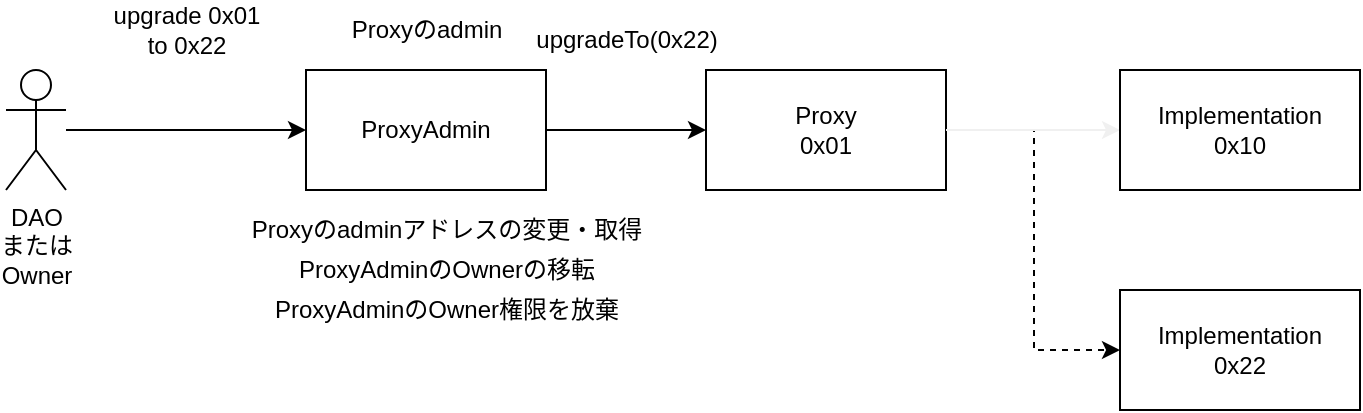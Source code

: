 <mxfile>
    <diagram id="r8Fixv-Ug6vnO-eu2dkh" name="ページ1">
        <mxGraphModel dx="488" dy="447" grid="1" gridSize="10" guides="1" tooltips="1" connect="1" arrows="1" fold="1" page="1" pageScale="1" pageWidth="827" pageHeight="1169" math="0" shadow="0">
            <root>
                <mxCell id="0"/>
                <mxCell id="1" parent="0"/>
                <mxCell id="10" value="" style="edgeStyle=orthogonalEdgeStyle;rounded=0;orthogonalLoop=1;jettySize=auto;html=1;entryX=0;entryY=0.5;entryDx=0;entryDy=0;" parent="1" source="2" target="13" edge="1">
                    <mxGeometry relative="1" as="geometry">
                        <mxPoint x="280" y="110" as="targetPoint"/>
                    </mxGeometry>
                </mxCell>
                <mxCell id="2" value="DAO&lt;br&gt;または&lt;br&gt;Owner&lt;br&gt;" style="shape=umlActor;verticalLabelPosition=bottom;verticalAlign=top;html=1;outlineConnect=0;" parent="1" vertex="1">
                    <mxGeometry x="150" y="80" width="30" height="60" as="geometry"/>
                </mxCell>
                <mxCell id="31" value="" style="edgeStyle=orthogonalEdgeStyle;rounded=0;orthogonalLoop=1;jettySize=auto;html=1;entryX=0;entryY=0.5;entryDx=0;entryDy=0;sketch=0;dashed=1;" parent="1" source="3" target="28" edge="1">
                    <mxGeometry relative="1" as="geometry">
                        <Array as="points">
                            <mxPoint x="664" y="110"/>
                            <mxPoint x="664" y="220"/>
                        </Array>
                    </mxGeometry>
                </mxCell>
                <mxCell id="3" value="Proxy&lt;br&gt;0x01" style="rounded=0;whiteSpace=wrap;html=1;" parent="1" vertex="1">
                    <mxGeometry x="500" y="80" width="120" height="60" as="geometry"/>
                </mxCell>
                <mxCell id="33" value="" style="edgeStyle=orthogonalEdgeStyle;rounded=0;sketch=0;orthogonalLoop=1;jettySize=auto;html=1;strokeColor=#f0f0f0;" parent="1" source="3" target="5" edge="1">
                    <mxGeometry relative="1" as="geometry"/>
                </mxCell>
                <mxCell id="5" value="Implementation&lt;br&gt;0x10" style="rounded=0;whiteSpace=wrap;html=1;" parent="1" vertex="1">
                    <mxGeometry x="707" y="80" width="120" height="60" as="geometry"/>
                </mxCell>
                <mxCell id="9" value="upgrade 0x01&lt;br&gt;to 0x22" style="text;html=1;align=center;verticalAlign=middle;resizable=0;points=[];autosize=1;" parent="1" vertex="1">
                    <mxGeometry x="195" y="45" width="90" height="30" as="geometry"/>
                </mxCell>
                <mxCell id="14" value="" style="edgeStyle=orthogonalEdgeStyle;rounded=0;orthogonalLoop=1;jettySize=auto;html=1;entryX=0;entryY=0.5;entryDx=0;entryDy=0;" parent="1" source="13" target="3" edge="1">
                    <mxGeometry relative="1" as="geometry"/>
                </mxCell>
                <mxCell id="13" value="ProxyAdmin" style="rounded=0;whiteSpace=wrap;html=1;" parent="1" vertex="1">
                    <mxGeometry x="300" y="80" width="120" height="60" as="geometry"/>
                </mxCell>
                <mxCell id="18" value="Proxyのadminアドレスの変更・取得" style="text;html=1;align=center;verticalAlign=middle;resizable=0;points=[];autosize=1;" parent="1" vertex="1">
                    <mxGeometry x="265" y="150" width="210" height="20" as="geometry"/>
                </mxCell>
                <mxCell id="19" value="ProxyAdminのOwnerの移転" style="text;html=1;align=center;verticalAlign=middle;resizable=0;points=[];autosize=1;" parent="1" vertex="1">
                    <mxGeometry x="290" y="170" width="160" height="20" as="geometry"/>
                </mxCell>
                <mxCell id="20" value="ProxyAdminのOwner権限を放棄" style="text;html=1;align=center;verticalAlign=middle;resizable=0;points=[];autosize=1;" parent="1" vertex="1">
                    <mxGeometry x="275" y="190" width="190" height="20" as="geometry"/>
                </mxCell>
                <mxCell id="24" value="Proxyのadmin" style="text;html=1;align=center;verticalAlign=middle;resizable=0;points=[];autosize=1;" parent="1" vertex="1">
                    <mxGeometry x="315" y="50" width="90" height="20" as="geometry"/>
                </mxCell>
                <mxCell id="28" value="Implementation&lt;br&gt;0x22" style="rounded=0;whiteSpace=wrap;html=1;" parent="1" vertex="1">
                    <mxGeometry x="707" y="190" width="120" height="60" as="geometry"/>
                </mxCell>
                <mxCell id="29" value="upgradeTo(0x22)" style="text;html=1;align=center;verticalAlign=middle;resizable=0;points=[];autosize=1;" parent="1" vertex="1">
                    <mxGeometry x="405" y="55" width="110" height="20" as="geometry"/>
                </mxCell>
            </root>
        </mxGraphModel>
    </diagram>
</mxfile>